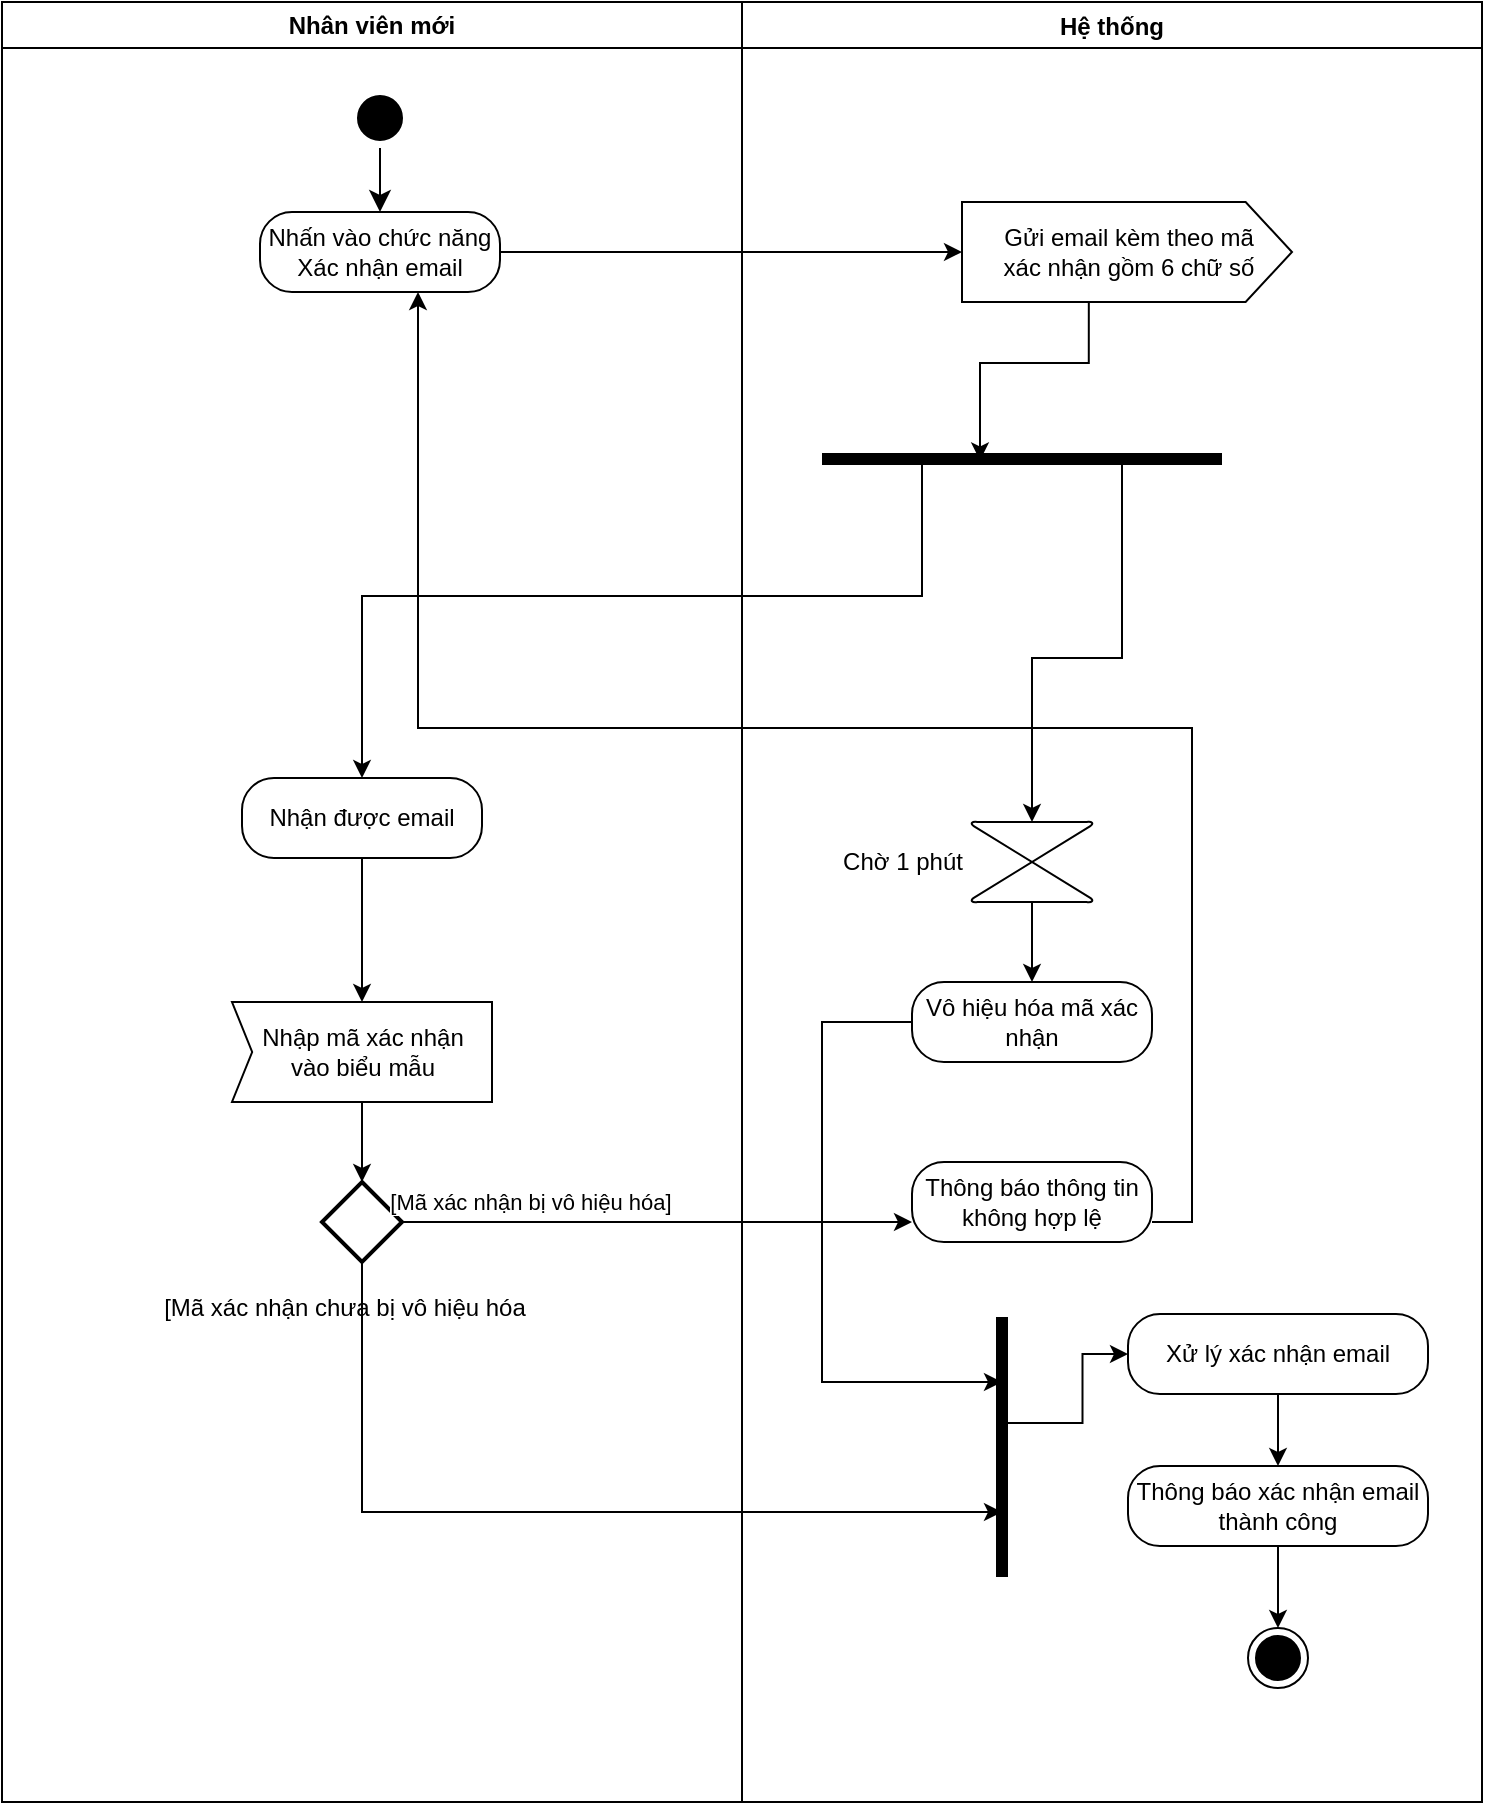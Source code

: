 <mxfile version="26.0.16">
  <diagram name="Page-1" id="aOylGgNrRj_K4X0NpUag">
    <mxGraphModel dx="1275" dy="548" grid="0" gridSize="10" guides="1" tooltips="1" connect="1" arrows="1" fold="1" page="0" pageScale="1" pageWidth="2000" pageHeight="2000" math="0" shadow="0">
      <root>
        <mxCell id="0" />
        <mxCell id="1" parent="0" />
        <mxCell id="h9z09zISn68d4yduexk2-23" value="Hệ thống" style="swimlane;startSize=23;" vertex="1" parent="1">
          <mxGeometry x="70" y="190" width="370" height="900" as="geometry" />
        </mxCell>
        <mxCell id="h9z09zISn68d4yduexk2-25" value="" style="ellipse;html=1;shape=endState;fillColor=#000000;strokeColor=#000000;" vertex="1" parent="h9z09zISn68d4yduexk2-23">
          <mxGeometry x="253" y="813" width="30" height="30" as="geometry" />
        </mxCell>
        <mxCell id="h9z09zISn68d4yduexk2-73" value="" style="edgeStyle=orthogonalEdgeStyle;rounded=0;orthogonalLoop=1;jettySize=auto;html=1;" edge="1" parent="h9z09zISn68d4yduexk2-23" source="h9z09zISn68d4yduexk2-27" target="h9z09zISn68d4yduexk2-67">
          <mxGeometry relative="1" as="geometry" />
        </mxCell>
        <mxCell id="h9z09zISn68d4yduexk2-27" value="Xử lý xác nhận email" style="rounded=1;whiteSpace=wrap;html=1;arcSize=40;fontColor=#000000;fillColor=#FFFFFF;strokeColor=#000000;" vertex="1" parent="h9z09zISn68d4yduexk2-23">
          <mxGeometry x="193" y="656" width="150" height="40" as="geometry" />
        </mxCell>
        <mxCell id="h9z09zISn68d4yduexk2-28" value="Thông báo thông tin không hợp lệ" style="rounded=1;whiteSpace=wrap;html=1;arcSize=40;fontColor=#000000;fillColor=#FFFFFF;strokeColor=#000000;" vertex="1" parent="h9z09zISn68d4yduexk2-23">
          <mxGeometry x="85" y="580" width="120" height="40" as="geometry" />
        </mxCell>
        <mxCell id="h9z09zISn68d4yduexk2-29" style="edgeStyle=orthogonalEdgeStyle;rounded=0;orthogonalLoop=1;jettySize=auto;html=1;exitX=0.5;exitY=1;exitDx=0;exitDy=0;exitPerimeter=0;entryX=0.5;entryY=0;entryDx=0;entryDy=0;" edge="1" parent="h9z09zISn68d4yduexk2-23" source="h9z09zISn68d4yduexk2-30" target="h9z09zISn68d4yduexk2-32">
          <mxGeometry relative="1" as="geometry">
            <mxPoint x="144.842" y="510" as="targetPoint" />
          </mxGeometry>
        </mxCell>
        <mxCell id="h9z09zISn68d4yduexk2-30" value="" style="verticalLabelPosition=bottom;verticalAlign=top;html=1;shape=mxgraph.flowchart.collate;" vertex="1" parent="h9z09zISn68d4yduexk2-23">
          <mxGeometry x="115" y="410" width="60" height="40" as="geometry" />
        </mxCell>
        <mxCell id="h9z09zISn68d4yduexk2-31" value="Chờ 1 phút" style="text;html=1;align=center;verticalAlign=middle;resizable=0;points=[];autosize=1;strokeColor=none;fillColor=none;" vertex="1" parent="h9z09zISn68d4yduexk2-23">
          <mxGeometry x="40" y="415" width="80" height="30" as="geometry" />
        </mxCell>
        <mxCell id="h9z09zISn68d4yduexk2-32" value="Vô hiệu hóa mã xác nhận" style="rounded=1;whiteSpace=wrap;html=1;arcSize=40;fontColor=#000000;fillColor=#FFFFFF;strokeColor=#000000;" vertex="1" parent="h9z09zISn68d4yduexk2-23">
          <mxGeometry x="85" y="490" width="120" height="40" as="geometry" />
        </mxCell>
        <mxCell id="h9z09zISn68d4yduexk2-33" value="" style="shape=line;html=1;strokeWidth=6;strokeColor=#000000;rotation=-90;" vertex="1" parent="h9z09zISn68d4yduexk2-23">
          <mxGeometry x="65" y="705" width="130" height="35" as="geometry" />
        </mxCell>
        <mxCell id="h9z09zISn68d4yduexk2-35" style="edgeStyle=elbowEdgeStyle;rounded=0;orthogonalLoop=1;jettySize=auto;html=1;exitX=0;exitY=0.5;exitDx=0;exitDy=0;entryX=0.75;entryY=0.5;entryDx=0;entryDy=0;entryPerimeter=0;elbow=vertical;" edge="1" parent="h9z09zISn68d4yduexk2-23" source="h9z09zISn68d4yduexk2-32" target="h9z09zISn68d4yduexk2-33">
          <mxGeometry relative="1" as="geometry">
            <Array as="points">
              <mxPoint x="40" y="660" />
            </Array>
          </mxGeometry>
        </mxCell>
        <mxCell id="h9z09zISn68d4yduexk2-40" value="Gửi email kèm theo mã&lt;div&gt;xác nhận gồm 6 chữ số&lt;/div&gt;" style="html=1;shadow=0;dashed=0;align=center;verticalAlign=middle;shape=mxgraph.arrows2.arrow;dy=0;dx=23.18;notch=0;" vertex="1" parent="h9z09zISn68d4yduexk2-23">
          <mxGeometry x="110" y="100" width="165" height="50" as="geometry" />
        </mxCell>
        <mxCell id="h9z09zISn68d4yduexk2-41" value="" style="shape=line;html=1;strokeWidth=6;strokeColor=#000000;rotation=0;" vertex="1" parent="h9z09zISn68d4yduexk2-23">
          <mxGeometry x="40" y="211" width="200" height="35" as="geometry" />
        </mxCell>
        <mxCell id="h9z09zISn68d4yduexk2-42" style="edgeStyle=orthogonalEdgeStyle;rounded=0;orthogonalLoop=1;jettySize=auto;html=1;exitX=0;exitY=0;exitDx=63.41;exitDy=50;exitPerimeter=0;entryX=0.395;entryY=0.521;entryDx=0;entryDy=0;entryPerimeter=0;" edge="1" parent="h9z09zISn68d4yduexk2-23" source="h9z09zISn68d4yduexk2-40" target="h9z09zISn68d4yduexk2-41">
          <mxGeometry relative="1" as="geometry" />
        </mxCell>
        <mxCell id="h9z09zISn68d4yduexk2-74" value="" style="edgeStyle=orthogonalEdgeStyle;rounded=0;orthogonalLoop=1;jettySize=auto;html=1;" edge="1" parent="h9z09zISn68d4yduexk2-23" source="h9z09zISn68d4yduexk2-67" target="h9z09zISn68d4yduexk2-25">
          <mxGeometry relative="1" as="geometry" />
        </mxCell>
        <mxCell id="h9z09zISn68d4yduexk2-67" value="Thông báo xác nhận email thành công" style="rounded=1;whiteSpace=wrap;html=1;arcSize=40;fontColor=#000000;fillColor=#FFFFFF;strokeColor=#000000;" vertex="1" parent="h9z09zISn68d4yduexk2-23">
          <mxGeometry x="193" y="732" width="150" height="40" as="geometry" />
        </mxCell>
        <mxCell id="h9z09zISn68d4yduexk2-71" style="edgeStyle=orthogonalEdgeStyle;rounded=0;orthogonalLoop=1;jettySize=auto;html=1;exitX=0;exitY=0.5;exitDx=0;exitDy=0;entryX=0.592;entryY=0.522;entryDx=0;entryDy=0;entryPerimeter=0;endArrow=none;startFill=1;startArrow=classic;" edge="1" parent="h9z09zISn68d4yduexk2-23" source="h9z09zISn68d4yduexk2-27" target="h9z09zISn68d4yduexk2-33">
          <mxGeometry relative="1" as="geometry" />
        </mxCell>
        <mxCell id="h9z09zISn68d4yduexk2-75" style="edgeStyle=orthogonalEdgeStyle;rounded=0;orthogonalLoop=1;jettySize=auto;html=1;exitX=0.75;exitY=0.5;exitDx=0;exitDy=0;exitPerimeter=0;entryX=0.5;entryY=0;entryDx=0;entryDy=0;entryPerimeter=0;" edge="1" parent="h9z09zISn68d4yduexk2-23" source="h9z09zISn68d4yduexk2-41" target="h9z09zISn68d4yduexk2-30">
          <mxGeometry relative="1" as="geometry" />
        </mxCell>
        <mxCell id="h9z09zISn68d4yduexk2-45" value="Nhân viên mới" style="swimlane;whiteSpace=wrap;html=1;" vertex="1" parent="1">
          <mxGeometry x="-300" y="190" width="370" height="900" as="geometry" />
        </mxCell>
        <mxCell id="h9z09zISn68d4yduexk2-50" style="edgeStyle=orthogonalEdgeStyle;rounded=0;orthogonalLoop=1;jettySize=auto;html=1;exitX=0;exitY=0;exitDx=65;exitDy=50;exitPerimeter=0;entryX=0.5;entryY=0;entryDx=0;entryDy=0;entryPerimeter=0;" edge="1" parent="h9z09zISn68d4yduexk2-45" source="h9z09zISn68d4yduexk2-51" target="h9z09zISn68d4yduexk2-56">
          <mxGeometry relative="1" as="geometry">
            <mxPoint x="180" y="610" as="targetPoint" />
          </mxGeometry>
        </mxCell>
        <mxCell id="h9z09zISn68d4yduexk2-51" value="Nhập mã xác nhận&lt;div&gt;vào biểu mẫu&lt;/div&gt;" style="html=1;shadow=0;dashed=0;align=center;verticalAlign=middle;shape=mxgraph.arrows2.arrow;dy=0;dx=0;notch=10.08;" vertex="1" parent="h9z09zISn68d4yduexk2-45">
          <mxGeometry x="115" y="500" width="130" height="50" as="geometry" />
        </mxCell>
        <mxCell id="h9z09zISn68d4yduexk2-56" value="" style="strokeWidth=2;html=1;shape=mxgraph.flowchart.decision;whiteSpace=wrap;" vertex="1" parent="h9z09zISn68d4yduexk2-45">
          <mxGeometry x="160" y="590" width="40" height="40" as="geometry" />
        </mxCell>
        <mxCell id="h9z09zISn68d4yduexk2-38" value="" style="ellipse;html=1;shape=startState;fillColor=#000000;strokeColor=#000000;" vertex="1" parent="h9z09zISn68d4yduexk2-45">
          <mxGeometry x="174" y="43" width="30" height="30" as="geometry" />
        </mxCell>
        <mxCell id="h9z09zISn68d4yduexk2-37" value="Nhấn vào chức năng Xác nhận email" style="rounded=1;whiteSpace=wrap;html=1;arcSize=40;fontColor=#000000;fillColor=#FFFFFF;strokeColor=#000000;" vertex="1" parent="h9z09zISn68d4yduexk2-45">
          <mxGeometry x="129" y="105" width="120" height="40" as="geometry" />
        </mxCell>
        <mxCell id="h9z09zISn68d4yduexk2-39" value="" style="edgeStyle=orthogonalEdgeStyle;html=1;verticalAlign=bottom;endArrow=classic;endSize=8;strokeColor=#000000;rounded=0;entryX=0.5;entryY=0;entryDx=0;entryDy=0;endFill=1;" edge="1" parent="h9z09zISn68d4yduexk2-45" source="h9z09zISn68d4yduexk2-38" target="h9z09zISn68d4yduexk2-37">
          <mxGeometry relative="1" as="geometry">
            <mxPoint x="450" y="130" as="targetPoint" />
          </mxGeometry>
        </mxCell>
        <mxCell id="h9z09zISn68d4yduexk2-79" style="edgeStyle=orthogonalEdgeStyle;rounded=0;orthogonalLoop=1;jettySize=auto;html=1;exitX=0.5;exitY=1;exitDx=0;exitDy=0;" edge="1" parent="h9z09zISn68d4yduexk2-45" source="h9z09zISn68d4yduexk2-77" target="h9z09zISn68d4yduexk2-51">
          <mxGeometry relative="1" as="geometry" />
        </mxCell>
        <mxCell id="h9z09zISn68d4yduexk2-77" value="Nhận được email" style="rounded=1;whiteSpace=wrap;html=1;arcSize=40;fontColor=#000000;fillColor=#FFFFFF;strokeColor=#000000;" vertex="1" parent="h9z09zISn68d4yduexk2-45">
          <mxGeometry x="120" y="388" width="120" height="40" as="geometry" />
        </mxCell>
        <mxCell id="h9z09zISn68d4yduexk2-61" style="edgeStyle=orthogonalEdgeStyle;rounded=0;orthogonalLoop=1;jettySize=auto;html=1;exitX=1;exitY=0.5;exitDx=0;exitDy=0;exitPerimeter=0;entryX=0;entryY=0.75;entryDx=0;entryDy=0;" edge="1" parent="1" source="h9z09zISn68d4yduexk2-56" target="h9z09zISn68d4yduexk2-28">
          <mxGeometry relative="1" as="geometry">
            <mxPoint x="440" y="800.25" as="targetPoint" />
          </mxGeometry>
        </mxCell>
        <mxCell id="h9z09zISn68d4yduexk2-62" value="[Mã xác nhận bị vô hiệu hóa]" style="edgeLabel;html=1;align=center;verticalAlign=middle;resizable=0;points=[];" vertex="1" connectable="0" parent="h9z09zISn68d4yduexk2-61">
          <mxGeometry x="-0.838" y="4" relative="1" as="geometry">
            <mxPoint x="43" y="-6" as="offset" />
          </mxGeometry>
        </mxCell>
        <mxCell id="h9z09zISn68d4yduexk2-64" value="[Mã xác nhận chưa bị vô hiệu hóa" style="text;html=1;align=center;verticalAlign=middle;resizable=0;points=[];autosize=1;strokeColor=none;fillColor=none;" vertex="1" parent="1">
          <mxGeometry x="-229" y="830" width="199" height="26" as="geometry" />
        </mxCell>
        <mxCell id="h9z09zISn68d4yduexk2-65" style="edgeStyle=elbowEdgeStyle;rounded=0;orthogonalLoop=1;jettySize=auto;html=1;exitX=0.5;exitY=1;exitDx=0;exitDy=0;exitPerimeter=0;entryX=0.25;entryY=0.5;entryDx=0;entryDy=0;entryPerimeter=0;" edge="1" parent="1" source="h9z09zISn68d4yduexk2-56" target="h9z09zISn68d4yduexk2-33">
          <mxGeometry relative="1" as="geometry">
            <Array as="points">
              <mxPoint x="-120" y="910" />
            </Array>
          </mxGeometry>
        </mxCell>
        <mxCell id="h9z09zISn68d4yduexk2-66" style="edgeStyle=orthogonalEdgeStyle;rounded=0;orthogonalLoop=1;jettySize=auto;html=1;exitX=1;exitY=0.5;exitDx=0;exitDy=0;" edge="1" parent="1" source="h9z09zISn68d4yduexk2-37" target="h9z09zISn68d4yduexk2-40">
          <mxGeometry relative="1" as="geometry" />
        </mxCell>
        <mxCell id="h9z09zISn68d4yduexk2-63" style="edgeStyle=orthogonalEdgeStyle;rounded=0;orthogonalLoop=1;jettySize=auto;html=1;exitX=1;exitY=0.75;exitDx=0;exitDy=0;" edge="1" parent="1" source="h9z09zISn68d4yduexk2-28" target="h9z09zISn68d4yduexk2-37">
          <mxGeometry relative="1" as="geometry">
            <Array as="points">
              <mxPoint x="295" y="800" />
              <mxPoint x="295" y="553" />
              <mxPoint x="-92" y="553" />
            </Array>
          </mxGeometry>
        </mxCell>
        <mxCell id="h9z09zISn68d4yduexk2-80" style="edgeStyle=orthogonalEdgeStyle;rounded=0;orthogonalLoop=1;jettySize=auto;html=1;exitX=0.25;exitY=0.5;exitDx=0;exitDy=0;exitPerimeter=0;entryX=0.5;entryY=0;entryDx=0;entryDy=0;" edge="1" parent="1" source="h9z09zISn68d4yduexk2-41" target="h9z09zISn68d4yduexk2-77">
          <mxGeometry relative="1" as="geometry">
            <Array as="points">
              <mxPoint x="160" y="487" />
              <mxPoint x="-120" y="487" />
            </Array>
          </mxGeometry>
        </mxCell>
      </root>
    </mxGraphModel>
  </diagram>
</mxfile>
